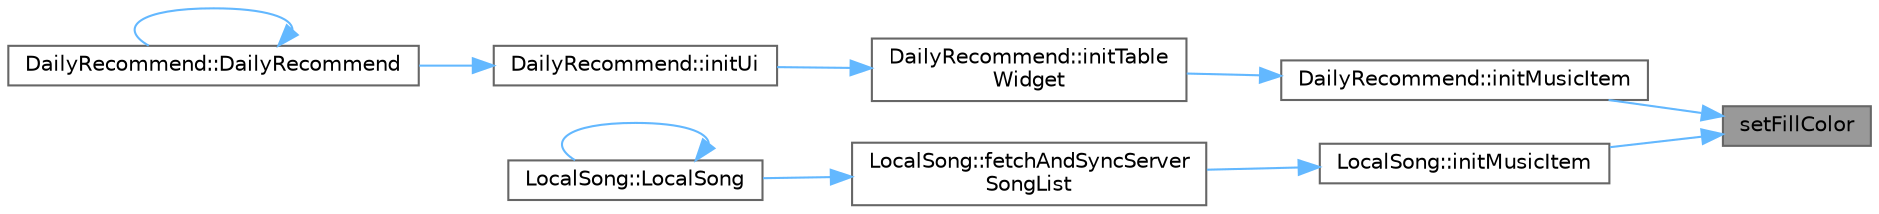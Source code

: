 digraph "setFillColor"
{
 // LATEX_PDF_SIZE
  bgcolor="transparent";
  edge [fontname=Helvetica,fontsize=10,labelfontname=Helvetica,labelfontsize=10];
  node [fontname=Helvetica,fontsize=10,shape=box,height=0.2,width=0.4];
  rankdir="RL";
  Node1 [id="Node000001",label="setFillColor",height=0.2,width=0.4,color="gray40", fillcolor="grey60", style="filled", fontcolor="black",tooltip="设置涟漪填充颜色"];
  Node1 -> Node2 [id="edge1_Node000001_Node000002",dir="back",color="steelblue1",style="solid",tooltip=" "];
  Node2 [id="Node000002",label="DailyRecommend::initMusicItem",height=0.2,width=0.4,color="grey40", fillcolor="white", style="filled",URL="$class_daily_recommend.html#a4c31fa17ce6a5cc8533d92486ed88966",tooltip="初始化音乐项控件"];
  Node2 -> Node3 [id="edge2_Node000002_Node000003",dir="back",color="steelblue1",style="solid",tooltip=" "];
  Node3 [id="Node000003",label="DailyRecommend::initTable\lWidget",height=0.2,width=0.4,color="grey40", fillcolor="white", style="filled",URL="$class_daily_recommend.html#ac05465c66c47f2caebb711218a7e118a",tooltip="初始化歌曲列表控件"];
  Node3 -> Node4 [id="edge3_Node000003_Node000004",dir="back",color="steelblue1",style="solid",tooltip=" "];
  Node4 [id="Node000004",label="DailyRecommend::initUi",height=0.2,width=0.4,color="grey40", fillcolor="white", style="filled",URL="$class_daily_recommend.html#afba6e95967cc3eb25fd518f7bde6ec04",tooltip="初始化界面"];
  Node4 -> Node5 [id="edge4_Node000004_Node000005",dir="back",color="steelblue1",style="solid",tooltip=" "];
  Node5 [id="Node000005",label="DailyRecommend::DailyRecommend",height=0.2,width=0.4,color="grey40", fillcolor="white", style="filled",URL="$class_daily_recommend.html#aa657bd21b1ef013ac26b9b87c58100db",tooltip="构造函数，初始化每日推荐界面"];
  Node5 -> Node5 [id="edge5_Node000005_Node000005",dir="back",color="steelblue1",style="solid",tooltip=" "];
  Node1 -> Node6 [id="edge6_Node000001_Node000006",dir="back",color="steelblue1",style="solid",tooltip=" "];
  Node6 [id="Node000006",label="LocalSong::initMusicItem",height=0.2,width=0.4,color="grey40", fillcolor="white", style="filled",URL="$class_local_song.html#a4c31fa17ce6a5cc8533d92486ed88966",tooltip="初始化音乐项"];
  Node6 -> Node7 [id="edge7_Node000006_Node000007",dir="back",color="steelblue1",style="solid",tooltip=" "];
  Node7 [id="Node000007",label="LocalSong::fetchAndSyncServer\lSongList",height=0.2,width=0.4,color="grey40", fillcolor="white", style="filled",URL="$class_local_song.html#a97a0739f99953381d5aecf97d7776609",tooltip="从服务器同步歌曲列表"];
  Node7 -> Node8 [id="edge8_Node000007_Node000008",dir="back",color="steelblue1",style="solid",tooltip=" "];
  Node8 [id="Node000008",label="LocalSong::LocalSong",height=0.2,width=0.4,color="grey40", fillcolor="white", style="filled",URL="$class_local_song.html#a9375f55dd6d49239d63d3c19eaef2237",tooltip="构造函数，初始化本地歌曲界面"];
  Node8 -> Node8 [id="edge9_Node000008_Node000008",dir="back",color="steelblue1",style="solid",tooltip=" "];
}

